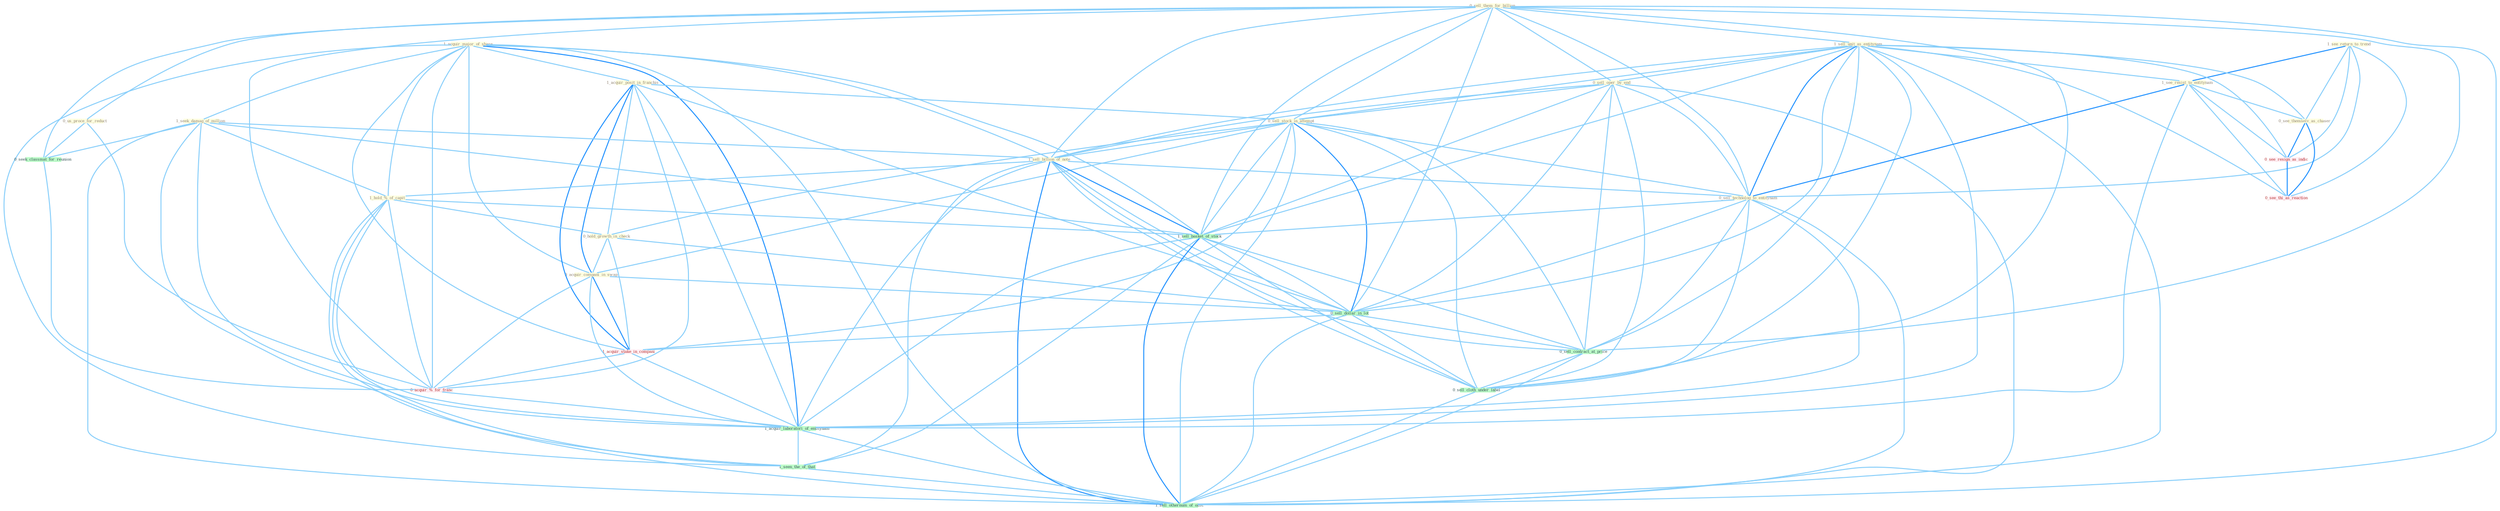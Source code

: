 Graph G{ 
    node
    [shape=polygon,style=filled,width=.5,height=.06,color="#BDFCC9",fixedsize=true,fontsize=4,
    fontcolor="#2f4f4f"];
    {node
    [color="#ffffe0", fontcolor="#8b7d6b"] "1_see_return_to_trend " "1_acquir_major_of_share " "0_sell_them_for_billion " "1_sell_unit_as_entitynam " "1_acquir_posit_in_franchis " "0_sell_oper_by_end " "1_see_resist_to_entitynam " "0_sell_stock_in_attempt " "1_seek_damag_of_million " "1_sell_billion_of_note " "1_hold_%_of_capit " "0_hold_growth_in_check " "0_sell_technolog_to_entitynam " "0_acquir_compani_in_swap " "0_see_themselv_as_chaser " "0_us_proce_for_reduct "}
{node [color="#fff0f5", fontcolor="#b22222"] "0_see_resign_as_indic " "1_acquir_stake_in_compani " "0_acquir_%_for_franc " "0_see_thi_as_reaction "}
edge [color="#B0E2FF"];

	"1_see_return_to_trend " -- "1_see_resist_to_entitynam " [w="2", color="#1e90ff" , len=0.8];
	"1_see_return_to_trend " -- "0_sell_technolog_to_entitynam " [w="1", color="#87cefa" ];
	"1_see_return_to_trend " -- "0_see_themselv_as_chaser " [w="1", color="#87cefa" ];
	"1_see_return_to_trend " -- "0_see_resign_as_indic " [w="1", color="#87cefa" ];
	"1_see_return_to_trend " -- "0_see_thi_as_reaction " [w="1", color="#87cefa" ];
	"1_acquir_major_of_share " -- "1_acquir_posit_in_franchis " [w="1", color="#87cefa" ];
	"1_acquir_major_of_share " -- "1_seek_damag_of_million " [w="1", color="#87cefa" ];
	"1_acquir_major_of_share " -- "1_sell_billion_of_note " [w="1", color="#87cefa" ];
	"1_acquir_major_of_share " -- "1_hold_%_of_capit " [w="1", color="#87cefa" ];
	"1_acquir_major_of_share " -- "0_acquir_compani_in_swap " [w="1", color="#87cefa" ];
	"1_acquir_major_of_share " -- "1_sell_basket_of_stock " [w="1", color="#87cefa" ];
	"1_acquir_major_of_share " -- "1_acquir_stake_in_compani " [w="1", color="#87cefa" ];
	"1_acquir_major_of_share " -- "0_acquir_%_for_franc " [w="1", color="#87cefa" ];
	"1_acquir_major_of_share " -- "1_acquir_laboratori_of_entitynam " [w="2", color="#1e90ff" , len=0.8];
	"1_acquir_major_of_share " -- "1_seen_the_of_that " [w="1", color="#87cefa" ];
	"1_acquir_major_of_share " -- "1_sell_othernum_of_offic " [w="1", color="#87cefa" ];
	"0_sell_them_for_billion " -- "1_sell_unit_as_entitynam " [w="1", color="#87cefa" ];
	"0_sell_them_for_billion " -- "0_sell_oper_by_end " [w="1", color="#87cefa" ];
	"0_sell_them_for_billion " -- "0_sell_stock_in_attempt " [w="1", color="#87cefa" ];
	"0_sell_them_for_billion " -- "1_sell_billion_of_note " [w="1", color="#87cefa" ];
	"0_sell_them_for_billion " -- "0_sell_technolog_to_entitynam " [w="1", color="#87cefa" ];
	"0_sell_them_for_billion " -- "0_us_proce_for_reduct " [w="1", color="#87cefa" ];
	"0_sell_them_for_billion " -- "0_seek_classmat_for_reunion " [w="1", color="#87cefa" ];
	"0_sell_them_for_billion " -- "1_sell_basket_of_stock " [w="1", color="#87cefa" ];
	"0_sell_them_for_billion " -- "0_sell_dollar_in_lot " [w="1", color="#87cefa" ];
	"0_sell_them_for_billion " -- "0_acquir_%_for_franc " [w="1", color="#87cefa" ];
	"0_sell_them_for_billion " -- "0_sell_contract_at_price " [w="1", color="#87cefa" ];
	"0_sell_them_for_billion " -- "0_sell_cloth_under_label " [w="1", color="#87cefa" ];
	"0_sell_them_for_billion " -- "1_sell_othernum_of_offic " [w="1", color="#87cefa" ];
	"1_sell_unit_as_entitynam " -- "0_sell_oper_by_end " [w="1", color="#87cefa" ];
	"1_sell_unit_as_entitynam " -- "1_see_resist_to_entitynam " [w="1", color="#87cefa" ];
	"1_sell_unit_as_entitynam " -- "0_sell_stock_in_attempt " [w="1", color="#87cefa" ];
	"1_sell_unit_as_entitynam " -- "1_sell_billion_of_note " [w="1", color="#87cefa" ];
	"1_sell_unit_as_entitynam " -- "0_sell_technolog_to_entitynam " [w="2", color="#1e90ff" , len=0.8];
	"1_sell_unit_as_entitynam " -- "0_see_themselv_as_chaser " [w="1", color="#87cefa" ];
	"1_sell_unit_as_entitynam " -- "1_sell_basket_of_stock " [w="1", color="#87cefa" ];
	"1_sell_unit_as_entitynam " -- "0_sell_dollar_in_lot " [w="1", color="#87cefa" ];
	"1_sell_unit_as_entitynam " -- "0_see_resign_as_indic " [w="1", color="#87cefa" ];
	"1_sell_unit_as_entitynam " -- "0_sell_contract_at_price " [w="1", color="#87cefa" ];
	"1_sell_unit_as_entitynam " -- "1_acquir_laboratori_of_entitynam " [w="1", color="#87cefa" ];
	"1_sell_unit_as_entitynam " -- "0_sell_cloth_under_label " [w="1", color="#87cefa" ];
	"1_sell_unit_as_entitynam " -- "1_sell_othernum_of_offic " [w="1", color="#87cefa" ];
	"1_sell_unit_as_entitynam " -- "0_see_thi_as_reaction " [w="1", color="#87cefa" ];
	"1_acquir_posit_in_franchis " -- "0_sell_stock_in_attempt " [w="1", color="#87cefa" ];
	"1_acquir_posit_in_franchis " -- "0_hold_growth_in_check " [w="1", color="#87cefa" ];
	"1_acquir_posit_in_franchis " -- "0_acquir_compani_in_swap " [w="2", color="#1e90ff" , len=0.8];
	"1_acquir_posit_in_franchis " -- "0_sell_dollar_in_lot " [w="1", color="#87cefa" ];
	"1_acquir_posit_in_franchis " -- "1_acquir_stake_in_compani " [w="2", color="#1e90ff" , len=0.8];
	"1_acquir_posit_in_franchis " -- "0_acquir_%_for_franc " [w="1", color="#87cefa" ];
	"1_acquir_posit_in_franchis " -- "1_acquir_laboratori_of_entitynam " [w="1", color="#87cefa" ];
	"0_sell_oper_by_end " -- "0_sell_stock_in_attempt " [w="1", color="#87cefa" ];
	"0_sell_oper_by_end " -- "1_sell_billion_of_note " [w="1", color="#87cefa" ];
	"0_sell_oper_by_end " -- "0_sell_technolog_to_entitynam " [w="1", color="#87cefa" ];
	"0_sell_oper_by_end " -- "1_sell_basket_of_stock " [w="1", color="#87cefa" ];
	"0_sell_oper_by_end " -- "0_sell_dollar_in_lot " [w="1", color="#87cefa" ];
	"0_sell_oper_by_end " -- "0_sell_contract_at_price " [w="1", color="#87cefa" ];
	"0_sell_oper_by_end " -- "0_sell_cloth_under_label " [w="1", color="#87cefa" ];
	"0_sell_oper_by_end " -- "1_sell_othernum_of_offic " [w="1", color="#87cefa" ];
	"1_see_resist_to_entitynam " -- "0_sell_technolog_to_entitynam " [w="2", color="#1e90ff" , len=0.8];
	"1_see_resist_to_entitynam " -- "0_see_themselv_as_chaser " [w="1", color="#87cefa" ];
	"1_see_resist_to_entitynam " -- "0_see_resign_as_indic " [w="1", color="#87cefa" ];
	"1_see_resist_to_entitynam " -- "1_acquir_laboratori_of_entitynam " [w="1", color="#87cefa" ];
	"1_see_resist_to_entitynam " -- "0_see_thi_as_reaction " [w="1", color="#87cefa" ];
	"0_sell_stock_in_attempt " -- "1_sell_billion_of_note " [w="1", color="#87cefa" ];
	"0_sell_stock_in_attempt " -- "0_hold_growth_in_check " [w="1", color="#87cefa" ];
	"0_sell_stock_in_attempt " -- "0_sell_technolog_to_entitynam " [w="1", color="#87cefa" ];
	"0_sell_stock_in_attempt " -- "0_acquir_compani_in_swap " [w="1", color="#87cefa" ];
	"0_sell_stock_in_attempt " -- "1_sell_basket_of_stock " [w="1", color="#87cefa" ];
	"0_sell_stock_in_attempt " -- "0_sell_dollar_in_lot " [w="2", color="#1e90ff" , len=0.8];
	"0_sell_stock_in_attempt " -- "1_acquir_stake_in_compani " [w="1", color="#87cefa" ];
	"0_sell_stock_in_attempt " -- "0_sell_contract_at_price " [w="1", color="#87cefa" ];
	"0_sell_stock_in_attempt " -- "0_sell_cloth_under_label " [w="1", color="#87cefa" ];
	"0_sell_stock_in_attempt " -- "1_sell_othernum_of_offic " [w="1", color="#87cefa" ];
	"1_seek_damag_of_million " -- "1_sell_billion_of_note " [w="1", color="#87cefa" ];
	"1_seek_damag_of_million " -- "1_hold_%_of_capit " [w="1", color="#87cefa" ];
	"1_seek_damag_of_million " -- "0_seek_classmat_for_reunion " [w="1", color="#87cefa" ];
	"1_seek_damag_of_million " -- "1_sell_basket_of_stock " [w="1", color="#87cefa" ];
	"1_seek_damag_of_million " -- "1_acquir_laboratori_of_entitynam " [w="1", color="#87cefa" ];
	"1_seek_damag_of_million " -- "1_seen_the_of_that " [w="1", color="#87cefa" ];
	"1_seek_damag_of_million " -- "1_sell_othernum_of_offic " [w="1", color="#87cefa" ];
	"1_sell_billion_of_note " -- "1_hold_%_of_capit " [w="1", color="#87cefa" ];
	"1_sell_billion_of_note " -- "0_sell_technolog_to_entitynam " [w="1", color="#87cefa" ];
	"1_sell_billion_of_note " -- "1_sell_basket_of_stock " [w="2", color="#1e90ff" , len=0.8];
	"1_sell_billion_of_note " -- "0_sell_dollar_in_lot " [w="1", color="#87cefa" ];
	"1_sell_billion_of_note " -- "0_sell_contract_at_price " [w="1", color="#87cefa" ];
	"1_sell_billion_of_note " -- "1_acquir_laboratori_of_entitynam " [w="1", color="#87cefa" ];
	"1_sell_billion_of_note " -- "0_sell_cloth_under_label " [w="1", color="#87cefa" ];
	"1_sell_billion_of_note " -- "1_seen_the_of_that " [w="1", color="#87cefa" ];
	"1_sell_billion_of_note " -- "1_sell_othernum_of_offic " [w="2", color="#1e90ff" , len=0.8];
	"1_hold_%_of_capit " -- "0_hold_growth_in_check " [w="1", color="#87cefa" ];
	"1_hold_%_of_capit " -- "1_sell_basket_of_stock " [w="1", color="#87cefa" ];
	"1_hold_%_of_capit " -- "0_acquir_%_for_franc " [w="1", color="#87cefa" ];
	"1_hold_%_of_capit " -- "1_acquir_laboratori_of_entitynam " [w="1", color="#87cefa" ];
	"1_hold_%_of_capit " -- "1_seen_the_of_that " [w="1", color="#87cefa" ];
	"1_hold_%_of_capit " -- "1_sell_othernum_of_offic " [w="1", color="#87cefa" ];
	"0_hold_growth_in_check " -- "0_acquir_compani_in_swap " [w="1", color="#87cefa" ];
	"0_hold_growth_in_check " -- "0_sell_dollar_in_lot " [w="1", color="#87cefa" ];
	"0_hold_growth_in_check " -- "1_acquir_stake_in_compani " [w="1", color="#87cefa" ];
	"0_sell_technolog_to_entitynam " -- "1_sell_basket_of_stock " [w="1", color="#87cefa" ];
	"0_sell_technolog_to_entitynam " -- "0_sell_dollar_in_lot " [w="1", color="#87cefa" ];
	"0_sell_technolog_to_entitynam " -- "0_sell_contract_at_price " [w="1", color="#87cefa" ];
	"0_sell_technolog_to_entitynam " -- "1_acquir_laboratori_of_entitynam " [w="1", color="#87cefa" ];
	"0_sell_technolog_to_entitynam " -- "0_sell_cloth_under_label " [w="1", color="#87cefa" ];
	"0_sell_technolog_to_entitynam " -- "1_sell_othernum_of_offic " [w="1", color="#87cefa" ];
	"0_acquir_compani_in_swap " -- "0_sell_dollar_in_lot " [w="1", color="#87cefa" ];
	"0_acquir_compani_in_swap " -- "1_acquir_stake_in_compani " [w="2", color="#1e90ff" , len=0.8];
	"0_acquir_compani_in_swap " -- "0_acquir_%_for_franc " [w="1", color="#87cefa" ];
	"0_acquir_compani_in_swap " -- "1_acquir_laboratori_of_entitynam " [w="1", color="#87cefa" ];
	"0_see_themselv_as_chaser " -- "0_see_resign_as_indic " [w="2", color="#1e90ff" , len=0.8];
	"0_see_themselv_as_chaser " -- "0_see_thi_as_reaction " [w="2", color="#1e90ff" , len=0.8];
	"0_us_proce_for_reduct " -- "0_seek_classmat_for_reunion " [w="1", color="#87cefa" ];
	"0_us_proce_for_reduct " -- "0_acquir_%_for_franc " [w="1", color="#87cefa" ];
	"0_seek_classmat_for_reunion " -- "0_acquir_%_for_franc " [w="1", color="#87cefa" ];
	"1_sell_basket_of_stock " -- "0_sell_dollar_in_lot " [w="1", color="#87cefa" ];
	"1_sell_basket_of_stock " -- "0_sell_contract_at_price " [w="1", color="#87cefa" ];
	"1_sell_basket_of_stock " -- "1_acquir_laboratori_of_entitynam " [w="1", color="#87cefa" ];
	"1_sell_basket_of_stock " -- "0_sell_cloth_under_label " [w="1", color="#87cefa" ];
	"1_sell_basket_of_stock " -- "1_seen_the_of_that " [w="1", color="#87cefa" ];
	"1_sell_basket_of_stock " -- "1_sell_othernum_of_offic " [w="2", color="#1e90ff" , len=0.8];
	"0_sell_dollar_in_lot " -- "1_acquir_stake_in_compani " [w="1", color="#87cefa" ];
	"0_sell_dollar_in_lot " -- "0_sell_contract_at_price " [w="1", color="#87cefa" ];
	"0_sell_dollar_in_lot " -- "0_sell_cloth_under_label " [w="1", color="#87cefa" ];
	"0_sell_dollar_in_lot " -- "1_sell_othernum_of_offic " [w="1", color="#87cefa" ];
	"0_see_resign_as_indic " -- "0_see_thi_as_reaction " [w="2", color="#1e90ff" , len=0.8];
	"1_acquir_stake_in_compani " -- "0_acquir_%_for_franc " [w="1", color="#87cefa" ];
	"1_acquir_stake_in_compani " -- "1_acquir_laboratori_of_entitynam " [w="1", color="#87cefa" ];
	"0_acquir_%_for_franc " -- "1_acquir_laboratori_of_entitynam " [w="1", color="#87cefa" ];
	"0_sell_contract_at_price " -- "0_sell_cloth_under_label " [w="1", color="#87cefa" ];
	"0_sell_contract_at_price " -- "1_sell_othernum_of_offic " [w="1", color="#87cefa" ];
	"1_acquir_laboratori_of_entitynam " -- "1_seen_the_of_that " [w="1", color="#87cefa" ];
	"1_acquir_laboratori_of_entitynam " -- "1_sell_othernum_of_offic " [w="1", color="#87cefa" ];
	"0_sell_cloth_under_label " -- "1_sell_othernum_of_offic " [w="1", color="#87cefa" ];
	"1_seen_the_of_that " -- "1_sell_othernum_of_offic " [w="1", color="#87cefa" ];
}